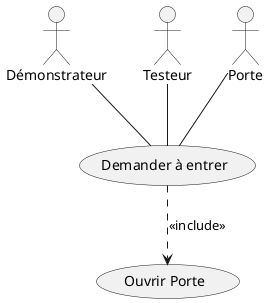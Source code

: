 @startuml 

:Démonstrateur:-- (Use)
:Testeur: --(Use)
:Porte: --(Use)

"Demander à entrer" as (Use)
"Ouvrir Porte" as (open)


(Use) ..> (open): <<include>>

@enduml